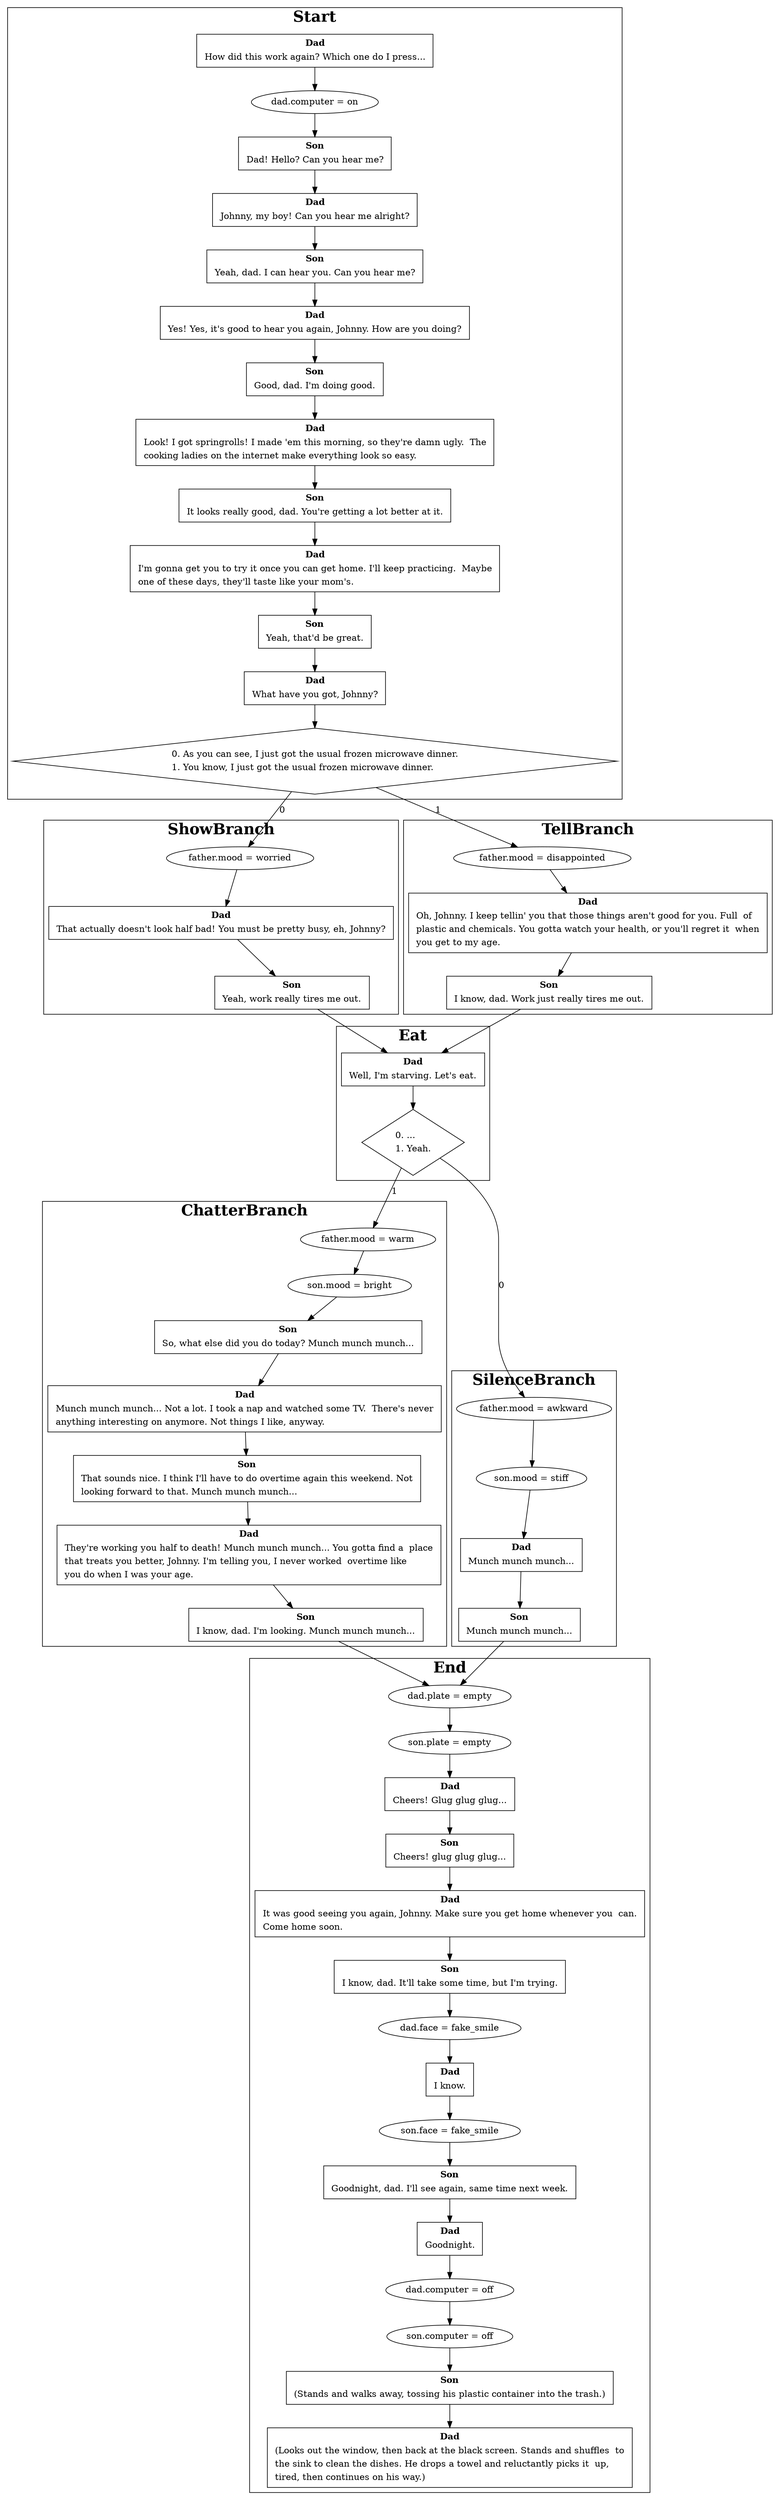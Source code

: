 digraph G {
subgraph cluster_0 {
label=<<b>Start</b>> fontsize="24pt";
140156120328336 [label=<<table border="0"><tr><td><b>Dad</b></td></tr><tr><td align="left">How did this work again? Which one do I press...</td></tr></table>>, shape=box];
140156120328384 [label="dad.computer = on", shape=ellipse];
140156120328432 [label=<<table border="0"><tr><td><b>Son</b></td></tr><tr><td align="left">Dad! Hello? Can you hear me?</td></tr></table>>, shape=box];
140156120328480 [label=<<table border="0"><tr><td><b>Dad</b></td></tr><tr><td align="left">Johnny, my boy! Can you hear me alright?</td></tr></table>>, shape=box];
140156120328528 [label=<<table border="0"><tr><td><b>Son</b></td></tr><tr><td align="left">Yeah, dad. I can hear you. Can you hear me?</td></tr></table>>, shape=box];
140156120328576 [label=<<table border="0"><tr><td><b>Dad</b></td></tr><tr><td align="left">Yes! Yes, it's good to hear you again, Johnny. How are you doing?</td></tr></table>>, shape=box];
140156120328624 [label=<<table border="0"><tr><td><b>Son</b></td></tr><tr><td align="left">Good, dad. I'm doing good.</td></tr></table>>, shape=box];
140156120328672 [label=<<table border="0"><tr><td><b>Dad</b></td></tr><tr><td align="left">Look! I got springrolls! I made 'em this morning, so they're damn ugly.  The</td></tr><tr><td align="left">cooking ladies on the internet make everything look so easy.</td></tr></table>>, shape=box];
140156120328720 [label=<<table border="0"><tr><td><b>Son</b></td></tr><tr><td align="left">It looks really good, dad. You're getting a lot better at it.</td></tr></table>>, shape=box];
140156120328768 [label=<<table border="0"><tr><td><b>Dad</b></td></tr><tr><td align="left">I'm gonna get you to try it once you can get home. I'll keep practicing.  Maybe</td></tr><tr><td align="left">one of these days, they'll taste like your mom's.</td></tr></table>>, shape=box];
140156120328816 [label=<<table border="0"><tr><td><b>Son</b></td></tr><tr><td align="left">Yeah, that'd be great.</td></tr></table>>, shape=box];
140156120328864 [label=<<table border="0"><tr><td><b>Dad</b></td></tr><tr><td align="left">What have you got, Johnny?</td></tr></table>>, shape=box];
140156120328912 [label=<<table border="0" cellborder="0"><tr><td align="left">0. As you can see, I just got the usual frozen microwave dinner.</td></tr><tr><td align="left">1. You know, I just got the usual frozen microwave dinner.</td></tr></table>>, shape=diamond];
}
subgraph cluster_1 {
label=<<b>ShowBranch</b>> fontsize="24pt";
140156120328960 [label="father.mood = worried", shape=ellipse];
140156120329008 [label=<<table border="0"><tr><td><b>Dad</b></td></tr><tr><td align="left">That actually doesn't look half bad! You must be pretty busy, eh, Johnny?</td></tr></table>>, shape=box];
140156120329056 [label=<<table border="0"><tr><td><b>Son</b></td></tr><tr><td align="left">Yeah, work really tires me out.</td></tr></table>>, shape=box];
}
subgraph cluster_2 {
label=<<b>TellBranch</b>> fontsize="24pt";
140156120329104 [label="father.mood = disappointed", shape=ellipse];
140156120329152 [label=<<table border="0"><tr><td><b>Dad</b></td></tr><tr><td align="left">Oh, Johnny. I keep tellin' you that those things aren't good for you. Full  of</td></tr><tr><td align="left">plastic and chemicals. You gotta watch your health, or you'll regret it  when</td></tr><tr><td align="left">you get to my age.</td></tr></table>>, shape=box];
140156120329200 [label=<<table border="0"><tr><td><b>Son</b></td></tr><tr><td align="left">I know, dad. Work just really tires me out.</td></tr></table>>, shape=box];
}
subgraph cluster_3 {
label=<<b>Eat</b>> fontsize="24pt";
140156120329248 [label=<<table border="0"><tr><td><b>Dad</b></td></tr><tr><td align="left">Well, I'm starving. Let's eat.</td></tr></table>>, shape=box];
140156120329296 [label=<<table border="0" cellborder="0"><tr><td align="left">0. ...</td></tr><tr><td align="left">1. Yeah.</td></tr></table>>, shape=diamond];
}
subgraph cluster_4 {
label=<<b>SilenceBranch</b>> fontsize="24pt";
140156120329344 [label="father.mood = awkward", shape=ellipse];
140156120329392 [label="son.mood = stiff", shape=ellipse];
140156120329440 [label=<<table border="0"><tr><td><b>Dad</b></td></tr><tr><td align="left">Munch munch munch...</td></tr></table>>, shape=box];
140156120329488 [label=<<table border="0"><tr><td><b>Son</b></td></tr><tr><td align="left">Munch munch munch...</td></tr></table>>, shape=box];
}
subgraph cluster_5 {
label=<<b>ChatterBranch</b>> fontsize="24pt";
140156120329536 [label="father.mood = warm", shape=ellipse];
140156120329584 [label="son.mood = bright", shape=ellipse];
140156120329632 [label=<<table border="0"><tr><td><b>Son</b></td></tr><tr><td align="left">So, what else did you do today? Munch munch munch...</td></tr></table>>, shape=box];
140156120329680 [label=<<table border="0"><tr><td><b>Dad</b></td></tr><tr><td align="left">Munch munch munch... Not a lot. I took a nap and watched some TV.  There's never</td></tr><tr><td align="left">anything interesting on anymore. Not things I like, anyway.</td></tr></table>>, shape=box];
140156120329728 [label=<<table border="0"><tr><td><b>Son</b></td></tr><tr><td align="left">That sounds nice. I think I'll have to do overtime again this weekend. Not</td></tr><tr><td align="left">looking forward to that. Munch munch munch...</td></tr></table>>, shape=box];
140156120329776 [label=<<table border="0"><tr><td><b>Dad</b></td></tr><tr><td align="left">They're working you half to death! Munch munch munch... You gotta find a  place</td></tr><tr><td align="left">that treats you better, Johnny. I'm telling you, I never worked  overtime like</td></tr><tr><td align="left">you do when I was your age.</td></tr></table>>, shape=box];
140156120329824 [label=<<table border="0"><tr><td><b>Son</b></td></tr><tr><td align="left">I know, dad. I'm looking. Munch munch munch...</td></tr></table>>, shape=box];
}
subgraph cluster_6 {
label=<<b>End</b>> fontsize="24pt";
140156120329872 [label="dad.plate = empty", shape=ellipse];
140156120329920 [label="son.plate = empty", shape=ellipse];
140156120329968 [label=<<table border="0"><tr><td><b>Dad</b></td></tr><tr><td align="left">Cheers! Glug glug glug...</td></tr></table>>, shape=box];
140156120330016 [label=<<table border="0"><tr><td><b>Son</b></td></tr><tr><td align="left">Cheers! glug glug glug...</td></tr></table>>, shape=box];
140156120330064 [label=<<table border="0"><tr><td><b>Dad</b></td></tr><tr><td align="left">It was good seeing you again, Johnny. Make sure you get home whenever you  can.</td></tr><tr><td align="left">Come home soon.</td></tr></table>>, shape=box];
140156120330112 [label=<<table border="0"><tr><td><b>Son</b></td></tr><tr><td align="left">I know, dad. It'll take some time, but I'm trying.</td></tr></table>>, shape=box];
140156120330160 [label="dad.face = fake_smile", shape=ellipse];
140156120330208 [label=<<table border="0"><tr><td><b>Dad</b></td></tr><tr><td align="left">I know.</td></tr></table>>, shape=box];
140156120330256 [label="son.face = fake_smile", shape=ellipse];
140156120330400 [label=<<table border="0"><tr><td><b>Son</b></td></tr><tr><td align="left">Goodnight, dad. I'll see again, same time next week.</td></tr></table>>, shape=box];
140156120330448 [label=<<table border="0"><tr><td><b>Dad</b></td></tr><tr><td align="left">Goodnight.</td></tr></table>>, shape=box];
140156120330496 [label="dad.computer = off", shape=ellipse];
140156120330304 [label="son.computer = off", shape=ellipse];
140156120330592 [label=<<table border="0"><tr><td><b>Son</b></td></tr><tr><td align="left">(Stands and walks away, tossing his plastic container into the trash.)</td></tr></table>>, shape=box];
140156120330544 [label=<<table border="0"><tr><td><b>Dad</b></td></tr><tr><td align="left">(Looks out the window, then back at the black screen. Stands and shuffles  to</td></tr><tr><td align="left">the sink to clean the dishes. He drops a towel and reluctantly picks it  up,</td></tr><tr><td align="left">tired, then continues on his way.)</td></tr></table>>, shape=box];
}
140156120328336 -> 140156120328384;
140156120328384 -> 140156120328432;
140156120328432 -> 140156120328480;
140156120328480 -> 140156120328528;
140156120328528 -> 140156120328576;
140156120328576 -> 140156120328624;
140156120328624 -> 140156120328672;
140156120328672 -> 140156120328720;
140156120328720 -> 140156120328768;
140156120328768 -> 140156120328816;
140156120328816 -> 140156120328864;
140156120328864 -> 140156120328912;
140156120328912 -> 140156120328960 [label = 0];
140156120328912 -> 140156120329104 [label = 1];
140156120328960 -> 140156120329008;
140156120329008 -> 140156120329056;
140156120329056 -> 140156120329248;
140156120329104 -> 140156120329152;
140156120329152 -> 140156120329200;
140156120329200 -> 140156120329248;
140156120329248 -> 140156120329296;
140156120329296 -> 140156120329344 [label = 0];
140156120329296 -> 140156120329536 [label = 1];
140156120329344 -> 140156120329392;
140156120329392 -> 140156120329440;
140156120329440 -> 140156120329488;
140156120329488 -> 140156120329872;
140156120329536 -> 140156120329584;
140156120329584 -> 140156120329632;
140156120329632 -> 140156120329680;
140156120329680 -> 140156120329728;
140156120329728 -> 140156120329776;
140156120329776 -> 140156120329824;
140156120329824 -> 140156120329872;
140156120329872 -> 140156120329920;
140156120329920 -> 140156120329968;
140156120329968 -> 140156120330016;
140156120330016 -> 140156120330064;
140156120330064 -> 140156120330112;
140156120330112 -> 140156120330160;
140156120330160 -> 140156120330208;
140156120330208 -> 140156120330256;
140156120330256 -> 140156120330400;
140156120330400 -> 140156120330448;
140156120330448 -> 140156120330496;
140156120330496 -> 140156120330304;
140156120330304 -> 140156120330592;
140156120330592 -> 140156120330544;
}